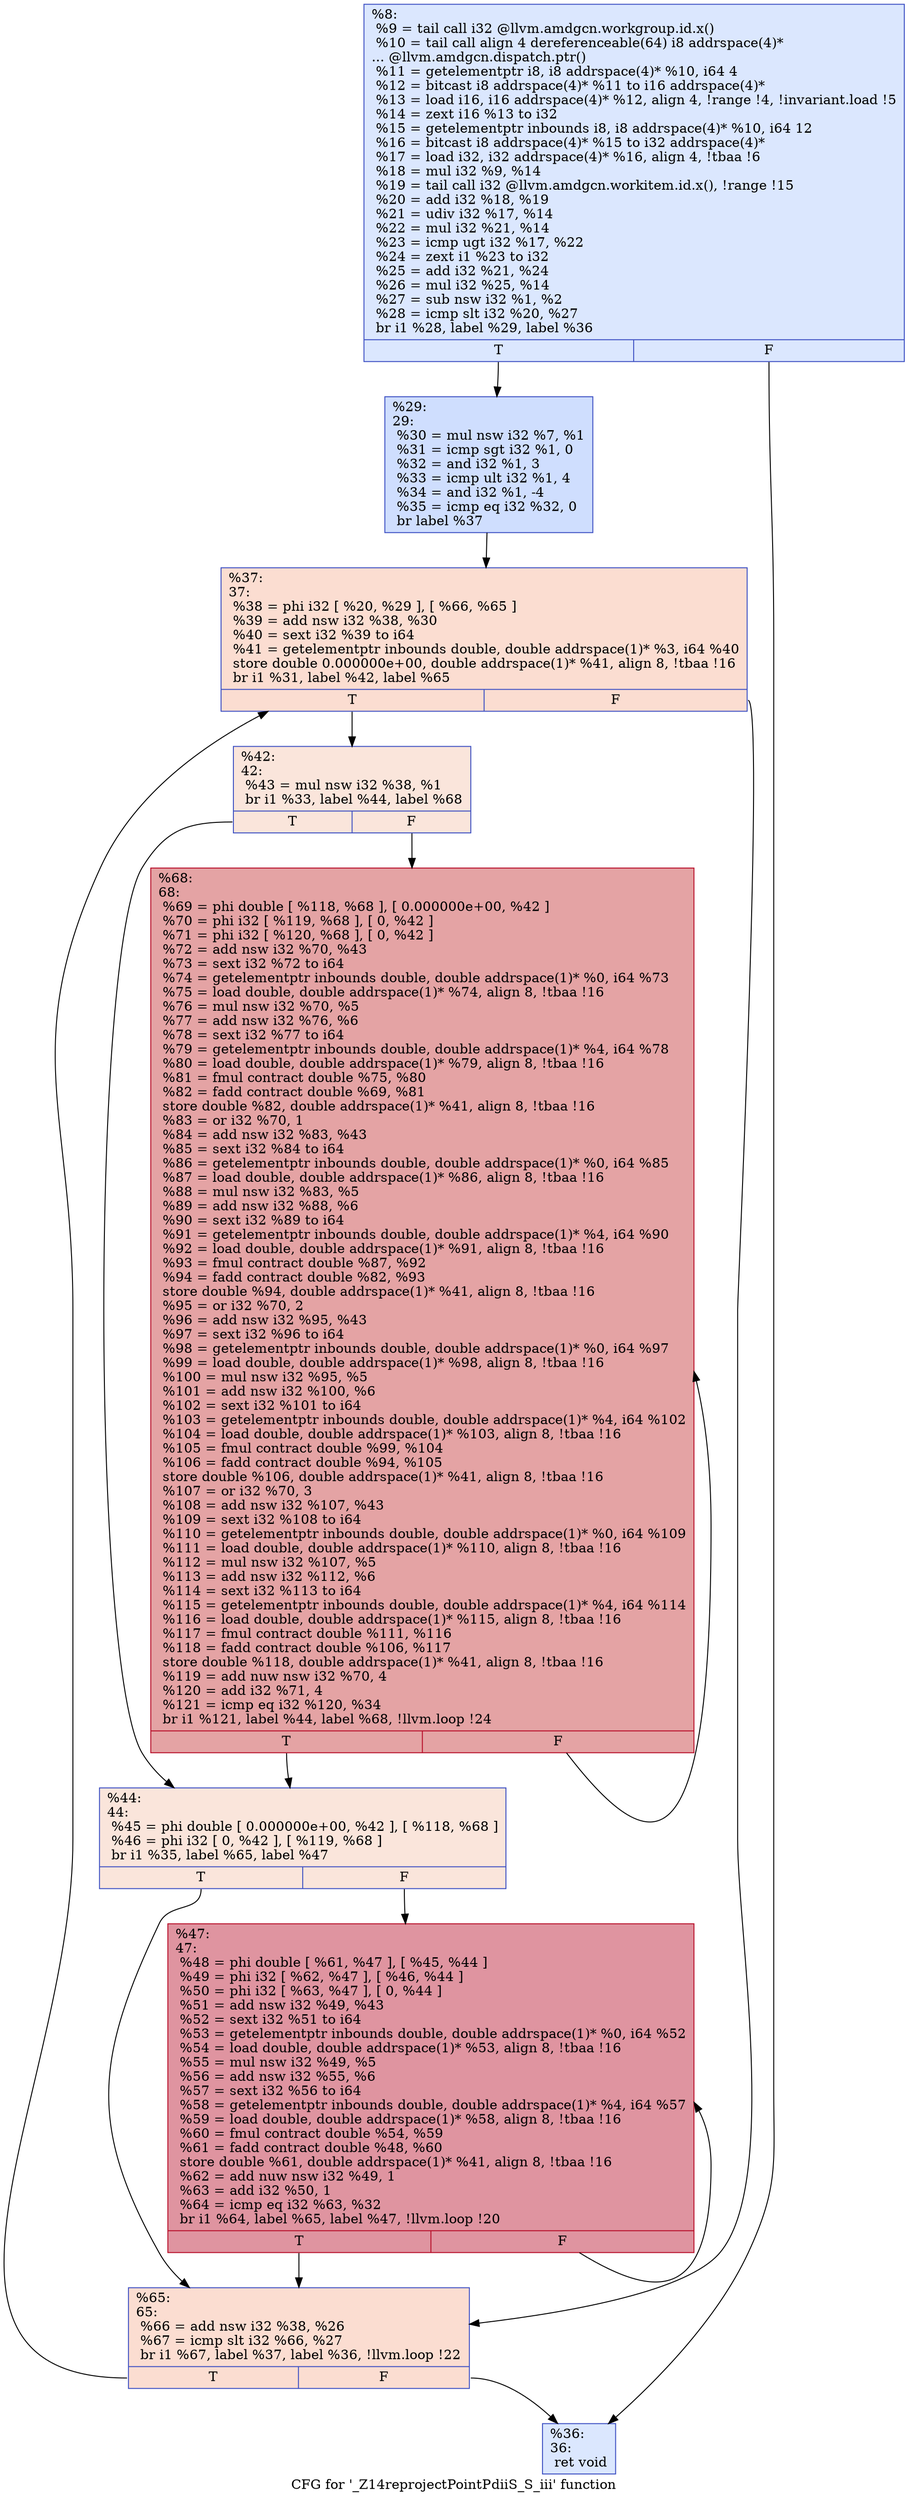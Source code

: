 digraph "CFG for '_Z14reprojectPointPdiiS_S_iii' function" {
	label="CFG for '_Z14reprojectPointPdiiS_S_iii' function";

	Node0x64ed5e0 [shape=record,color="#3d50c3ff", style=filled, fillcolor="#aec9fc70",label="{%8:\l  %9 = tail call i32 @llvm.amdgcn.workgroup.id.x()\l  %10 = tail call align 4 dereferenceable(64) i8 addrspace(4)*\l... @llvm.amdgcn.dispatch.ptr()\l  %11 = getelementptr i8, i8 addrspace(4)* %10, i64 4\l  %12 = bitcast i8 addrspace(4)* %11 to i16 addrspace(4)*\l  %13 = load i16, i16 addrspace(4)* %12, align 4, !range !4, !invariant.load !5\l  %14 = zext i16 %13 to i32\l  %15 = getelementptr inbounds i8, i8 addrspace(4)* %10, i64 12\l  %16 = bitcast i8 addrspace(4)* %15 to i32 addrspace(4)*\l  %17 = load i32, i32 addrspace(4)* %16, align 4, !tbaa !6\l  %18 = mul i32 %9, %14\l  %19 = tail call i32 @llvm.amdgcn.workitem.id.x(), !range !15\l  %20 = add i32 %18, %19\l  %21 = udiv i32 %17, %14\l  %22 = mul i32 %21, %14\l  %23 = icmp ugt i32 %17, %22\l  %24 = zext i1 %23 to i32\l  %25 = add i32 %21, %24\l  %26 = mul i32 %25, %14\l  %27 = sub nsw i32 %1, %2\l  %28 = icmp slt i32 %20, %27\l  br i1 %28, label %29, label %36\l|{<s0>T|<s1>F}}"];
	Node0x64ed5e0:s0 -> Node0x64efbf0;
	Node0x64ed5e0:s1 -> Node0x64efc80;
	Node0x64efbf0 [shape=record,color="#3d50c3ff", style=filled, fillcolor="#93b5fe70",label="{%29:\l29:                                               \l  %30 = mul nsw i32 %7, %1\l  %31 = icmp sgt i32 %1, 0\l  %32 = and i32 %1, 3\l  %33 = icmp ult i32 %1, 4\l  %34 = and i32 %1, -4\l  %35 = icmp eq i32 %32, 0\l  br label %37\l}"];
	Node0x64efbf0 -> Node0x64f02d0;
	Node0x64efc80 [shape=record,color="#3d50c3ff", style=filled, fillcolor="#aec9fc70",label="{%36:\l36:                                               \l  ret void\l}"];
	Node0x64f02d0 [shape=record,color="#3d50c3ff", style=filled, fillcolor="#f7b39670",label="{%37:\l37:                                               \l  %38 = phi i32 [ %20, %29 ], [ %66, %65 ]\l  %39 = add nsw i32 %38, %30\l  %40 = sext i32 %39 to i64\l  %41 = getelementptr inbounds double, double addrspace(1)* %3, i64 %40\l  store double 0.000000e+00, double addrspace(1)* %41, align 8, !tbaa !16\l  br i1 %31, label %42, label %65\l|{<s0>T|<s1>F}}"];
	Node0x64f02d0:s0 -> Node0x64f1300;
	Node0x64f02d0:s1 -> Node0x64f0410;
	Node0x64f1300 [shape=record,color="#3d50c3ff", style=filled, fillcolor="#f4c5ad70",label="{%42:\l42:                                               \l  %43 = mul nsw i32 %38, %1\l  br i1 %33, label %44, label %68\l|{<s0>T|<s1>F}}"];
	Node0x64f1300:s0 -> Node0x64f14d0;
	Node0x64f1300:s1 -> Node0x64f1520;
	Node0x64f14d0 [shape=record,color="#3d50c3ff", style=filled, fillcolor="#f4c5ad70",label="{%44:\l44:                                               \l  %45 = phi double [ 0.000000e+00, %42 ], [ %118, %68 ]\l  %46 = phi i32 [ 0, %42 ], [ %119, %68 ]\l  br i1 %35, label %65, label %47\l|{<s0>T|<s1>F}}"];
	Node0x64f14d0:s0 -> Node0x64f0410;
	Node0x64f14d0:s1 -> Node0x64f1830;
	Node0x64f1830 [shape=record,color="#b70d28ff", style=filled, fillcolor="#b70d2870",label="{%47:\l47:                                               \l  %48 = phi double [ %61, %47 ], [ %45, %44 ]\l  %49 = phi i32 [ %62, %47 ], [ %46, %44 ]\l  %50 = phi i32 [ %63, %47 ], [ 0, %44 ]\l  %51 = add nsw i32 %49, %43\l  %52 = sext i32 %51 to i64\l  %53 = getelementptr inbounds double, double addrspace(1)* %0, i64 %52\l  %54 = load double, double addrspace(1)* %53, align 8, !tbaa !16\l  %55 = mul nsw i32 %49, %5\l  %56 = add nsw i32 %55, %6\l  %57 = sext i32 %56 to i64\l  %58 = getelementptr inbounds double, double addrspace(1)* %4, i64 %57\l  %59 = load double, double addrspace(1)* %58, align 8, !tbaa !16\l  %60 = fmul contract double %54, %59\l  %61 = fadd contract double %48, %60\l  store double %61, double addrspace(1)* %41, align 8, !tbaa !16\l  %62 = add nuw nsw i32 %49, 1\l  %63 = add i32 %50, 1\l  %64 = icmp eq i32 %63, %32\l  br i1 %64, label %65, label %47, !llvm.loop !20\l|{<s0>T|<s1>F}}"];
	Node0x64f1830:s0 -> Node0x64f0410;
	Node0x64f1830:s1 -> Node0x64f1830;
	Node0x64f0410 [shape=record,color="#3d50c3ff", style=filled, fillcolor="#f7b39670",label="{%65:\l65:                                               \l  %66 = add nsw i32 %38, %26\l  %67 = icmp slt i32 %66, %27\l  br i1 %67, label %37, label %36, !llvm.loop !22\l|{<s0>T|<s1>F}}"];
	Node0x64f0410:s0 -> Node0x64f02d0;
	Node0x64f0410:s1 -> Node0x64efc80;
	Node0x64f1520 [shape=record,color="#b70d28ff", style=filled, fillcolor="#c32e3170",label="{%68:\l68:                                               \l  %69 = phi double [ %118, %68 ], [ 0.000000e+00, %42 ]\l  %70 = phi i32 [ %119, %68 ], [ 0, %42 ]\l  %71 = phi i32 [ %120, %68 ], [ 0, %42 ]\l  %72 = add nsw i32 %70, %43\l  %73 = sext i32 %72 to i64\l  %74 = getelementptr inbounds double, double addrspace(1)* %0, i64 %73\l  %75 = load double, double addrspace(1)* %74, align 8, !tbaa !16\l  %76 = mul nsw i32 %70, %5\l  %77 = add nsw i32 %76, %6\l  %78 = sext i32 %77 to i64\l  %79 = getelementptr inbounds double, double addrspace(1)* %4, i64 %78\l  %80 = load double, double addrspace(1)* %79, align 8, !tbaa !16\l  %81 = fmul contract double %75, %80\l  %82 = fadd contract double %69, %81\l  store double %82, double addrspace(1)* %41, align 8, !tbaa !16\l  %83 = or i32 %70, 1\l  %84 = add nsw i32 %83, %43\l  %85 = sext i32 %84 to i64\l  %86 = getelementptr inbounds double, double addrspace(1)* %0, i64 %85\l  %87 = load double, double addrspace(1)* %86, align 8, !tbaa !16\l  %88 = mul nsw i32 %83, %5\l  %89 = add nsw i32 %88, %6\l  %90 = sext i32 %89 to i64\l  %91 = getelementptr inbounds double, double addrspace(1)* %4, i64 %90\l  %92 = load double, double addrspace(1)* %91, align 8, !tbaa !16\l  %93 = fmul contract double %87, %92\l  %94 = fadd contract double %82, %93\l  store double %94, double addrspace(1)* %41, align 8, !tbaa !16\l  %95 = or i32 %70, 2\l  %96 = add nsw i32 %95, %43\l  %97 = sext i32 %96 to i64\l  %98 = getelementptr inbounds double, double addrspace(1)* %0, i64 %97\l  %99 = load double, double addrspace(1)* %98, align 8, !tbaa !16\l  %100 = mul nsw i32 %95, %5\l  %101 = add nsw i32 %100, %6\l  %102 = sext i32 %101 to i64\l  %103 = getelementptr inbounds double, double addrspace(1)* %4, i64 %102\l  %104 = load double, double addrspace(1)* %103, align 8, !tbaa !16\l  %105 = fmul contract double %99, %104\l  %106 = fadd contract double %94, %105\l  store double %106, double addrspace(1)* %41, align 8, !tbaa !16\l  %107 = or i32 %70, 3\l  %108 = add nsw i32 %107, %43\l  %109 = sext i32 %108 to i64\l  %110 = getelementptr inbounds double, double addrspace(1)* %0, i64 %109\l  %111 = load double, double addrspace(1)* %110, align 8, !tbaa !16\l  %112 = mul nsw i32 %107, %5\l  %113 = add nsw i32 %112, %6\l  %114 = sext i32 %113 to i64\l  %115 = getelementptr inbounds double, double addrspace(1)* %4, i64 %114\l  %116 = load double, double addrspace(1)* %115, align 8, !tbaa !16\l  %117 = fmul contract double %111, %116\l  %118 = fadd contract double %106, %117\l  store double %118, double addrspace(1)* %41, align 8, !tbaa !16\l  %119 = add nuw nsw i32 %70, 4\l  %120 = add i32 %71, 4\l  %121 = icmp eq i32 %120, %34\l  br i1 %121, label %44, label %68, !llvm.loop !24\l|{<s0>T|<s1>F}}"];
	Node0x64f1520:s0 -> Node0x64f14d0;
	Node0x64f1520:s1 -> Node0x64f1520;
}
